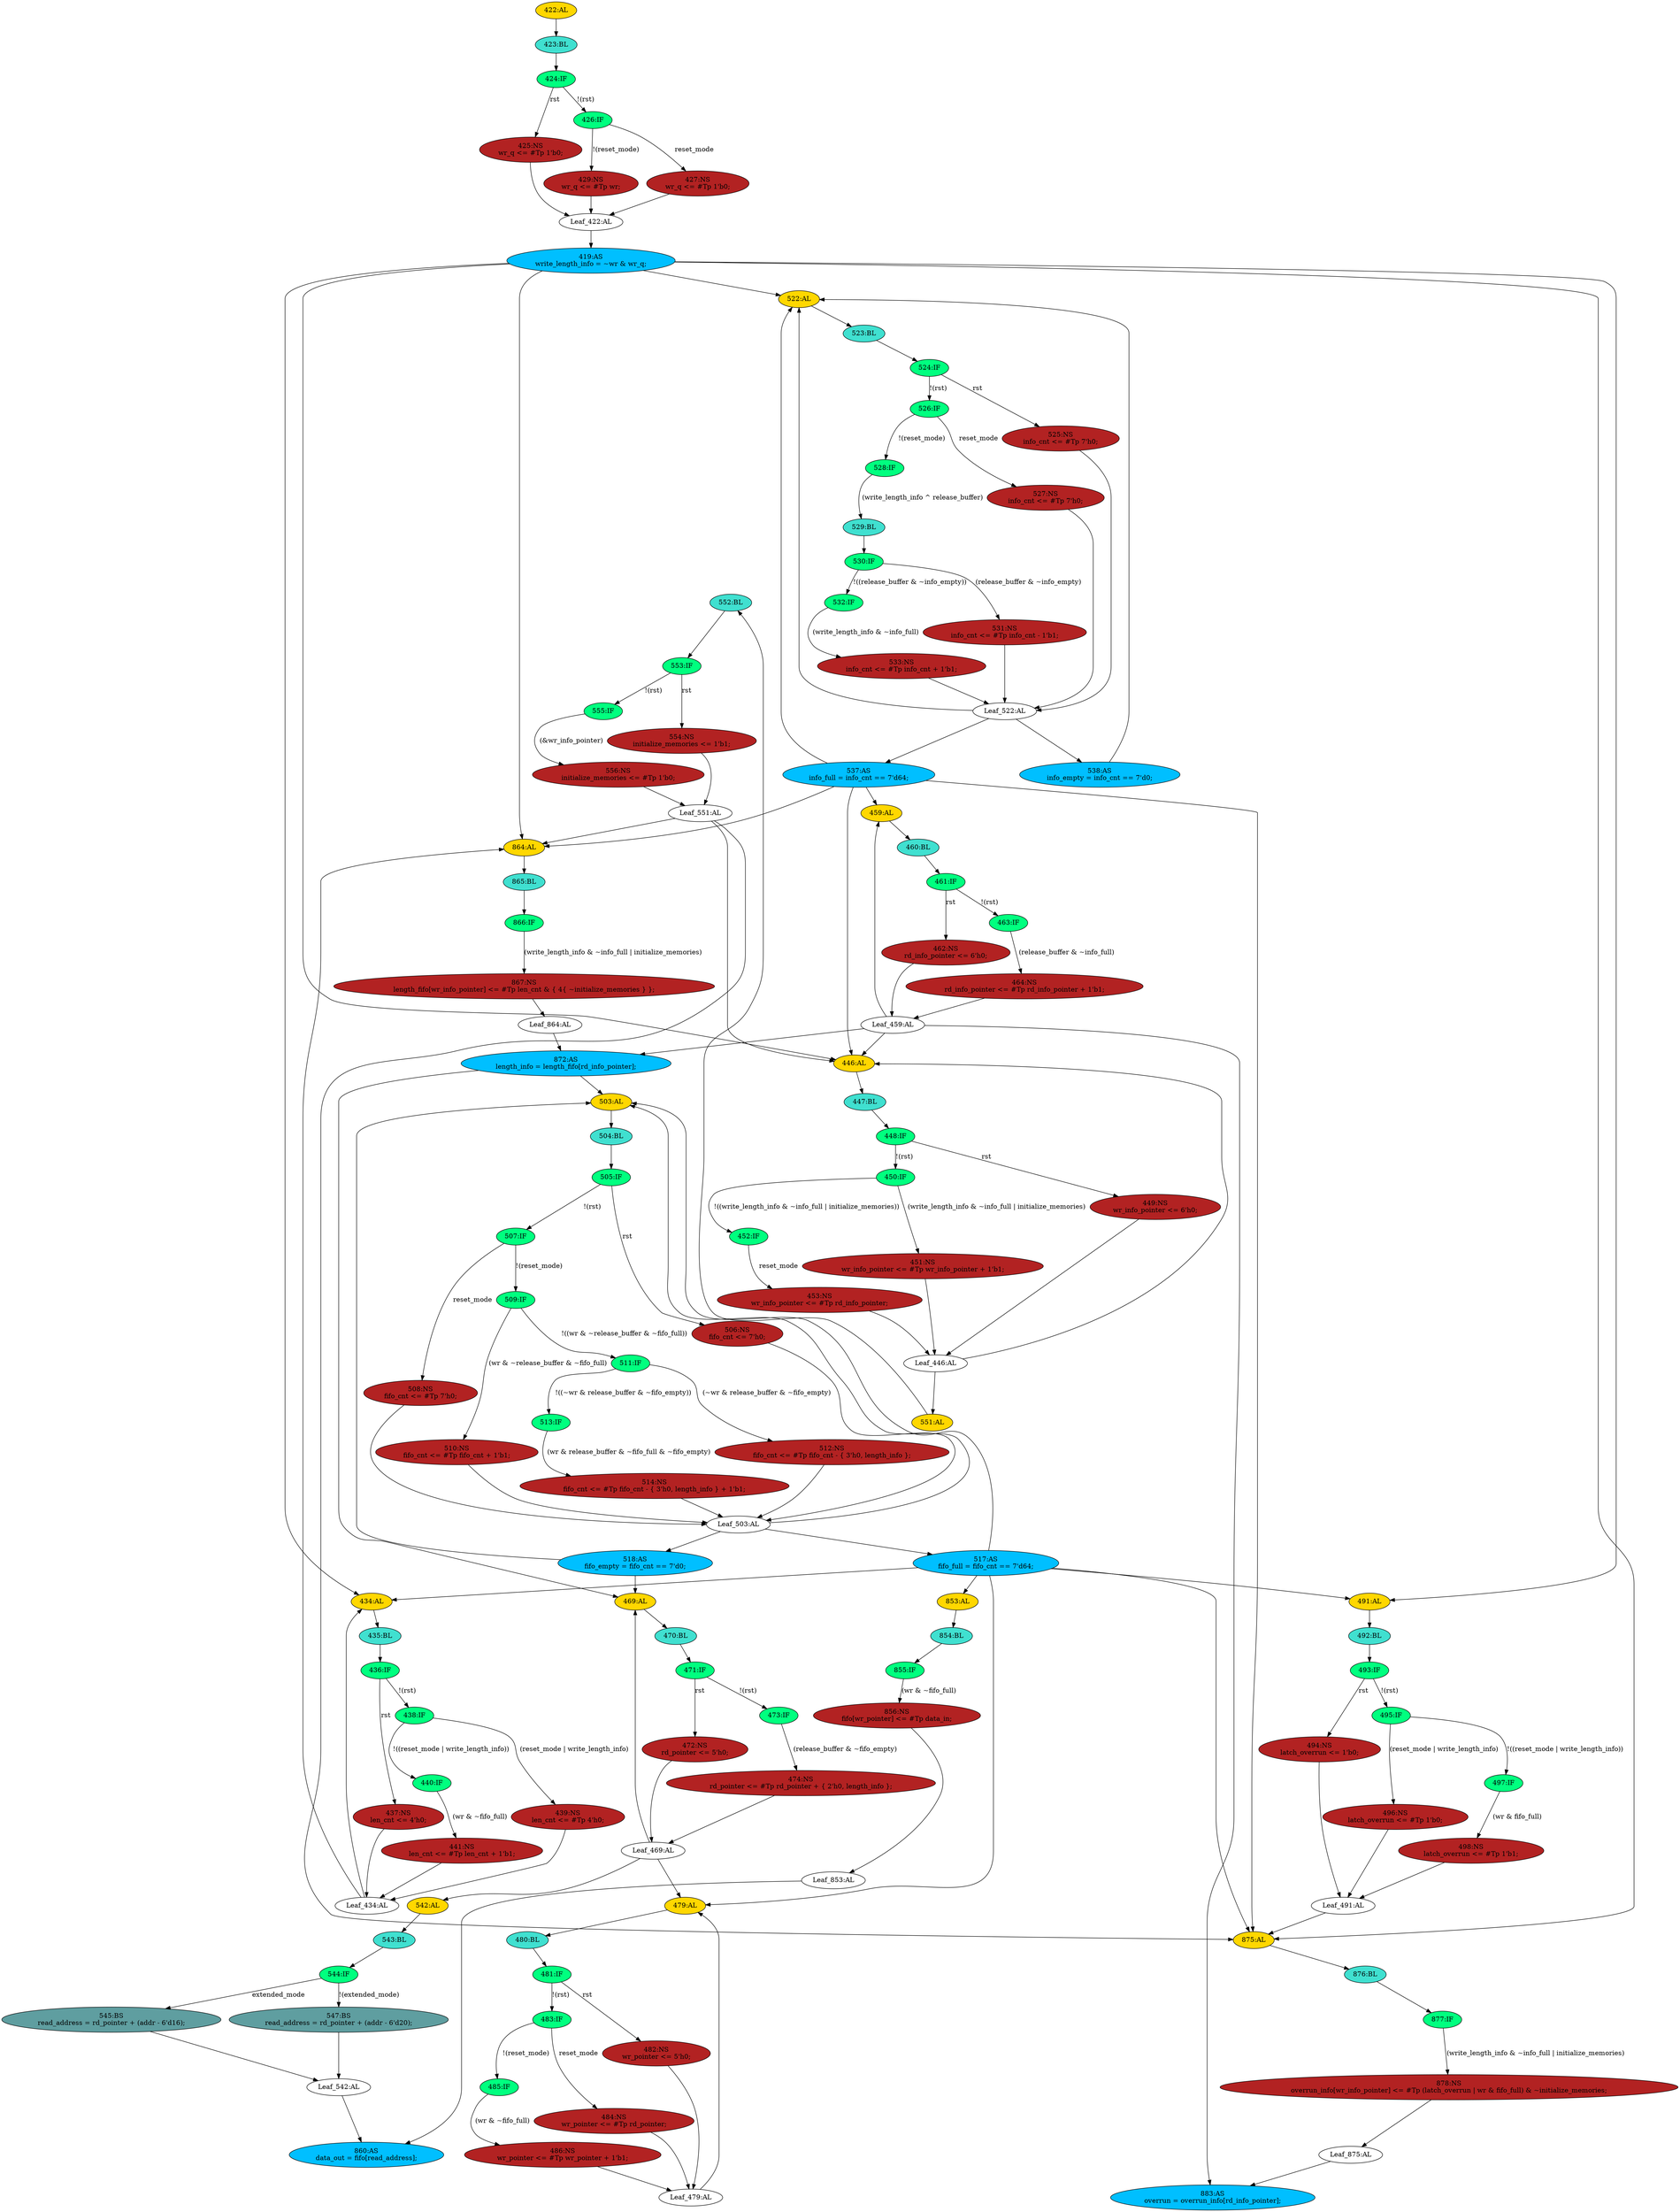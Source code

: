 strict digraph "compose( ,  )" {
	node [label="\N"];
	"552:BL"	 [ast="<pyverilog.vparser.ast.Block object at 0x7fee805ef410>",
		fillcolor=turquoise,
		label="552:BL",
		statements="[]",
		style=filled,
		typ=Block];
	"553:IF"	 [ast="<pyverilog.vparser.ast.IfStatement object at 0x7fee805ef550>",
		fillcolor=springgreen,
		label="553:IF",
		statements="[]",
		style=filled,
		typ=IfStatement];
	"552:BL" -> "553:IF"	 [cond="[]",
		lineno=None];
	"450:IF"	 [ast="<pyverilog.vparser.ast.IfStatement object at 0x7fee80a214d0>",
		fillcolor=springgreen,
		label="450:IF",
		statements="[]",
		style=filled,
		typ=IfStatement];
	"452:IF"	 [ast="<pyverilog.vparser.ast.IfStatement object at 0x7fee80a216d0>",
		fillcolor=springgreen,
		label="452:IF",
		statements="[]",
		style=filled,
		typ=IfStatement];
	"450:IF" -> "452:IF"	 [cond="['write_length_info', 'info_full', 'initialize_memories']",
		label="!((write_length_info & ~info_full | initialize_memories))",
		lineno=450];
	"451:NS"	 [ast="<pyverilog.vparser.ast.NonblockingSubstitution object at 0x7fee80a21510>",
		fillcolor=firebrick,
		label="451:NS
wr_info_pointer <= #Tp wr_info_pointer + 1'b1;",
		statements="[<pyverilog.vparser.ast.NonblockingSubstitution object at 0x7fee80a21510>]",
		style=filled,
		typ=NonblockingSubstitution];
	"450:IF" -> "451:NS"	 [cond="['write_length_info', 'info_full', 'initialize_memories']",
		label="(write_length_info & ~info_full | initialize_memories)",
		lineno=450];
	"525:NS"	 [ast="<pyverilog.vparser.ast.NonblockingSubstitution object at 0x7fee805ec910>",
		fillcolor=firebrick,
		label="525:NS
info_cnt <= #Tp 7'h0;",
		statements="[<pyverilog.vparser.ast.NonblockingSubstitution object at 0x7fee805ec910>]",
		style=filled,
		typ=NonblockingSubstitution];
	"Leaf_522:AL"	 [def_var="['info_cnt']",
		label="Leaf_522:AL"];
	"525:NS" -> "Leaf_522:AL"	 [cond="[]",
		lineno=None];
	"419:AS"	 [ast="<pyverilog.vparser.ast.Assign object at 0x7fee80646810>",
		def_var="['write_length_info']",
		fillcolor=deepskyblue,
		label="419:AS
write_length_info = ~wr & wr_q;",
		statements="[]",
		style=filled,
		typ=Assign,
		use_var="['wr', 'wr_q']"];
	"434:AL"	 [ast="<pyverilog.vparser.ast.Always object at 0x7fee80a2a310>",
		clk_sens=True,
		fillcolor=gold,
		label="434:AL",
		sens="['clk', 'rst']",
		statements="[]",
		style=filled,
		typ=Always,
		use_var="['fifo_full', 'reset_mode', 'wr', 'rst', 'write_length_info', 'len_cnt']"];
	"419:AS" -> "434:AL";
	"864:AL"	 [ast="<pyverilog.vparser.ast.Always object at 0x7fee80610190>",
		clk_sens=True,
		fillcolor=gold,
		label="864:AL",
		sens="['clk']",
		statements="[]",
		style=filled,
		typ=Always,
		use_var="['info_full', 'write_length_info', 'initialize_memories', 'len_cnt']"];
	"419:AS" -> "864:AL";
	"875:AL"	 [ast="<pyverilog.vparser.ast.Always object at 0x7fee80610c10>",
		clk_sens=True,
		fillcolor=gold,
		label="875:AL",
		sens="['clk']",
		statements="[]",
		style=filled,
		typ=Always,
		use_var="['latch_overrun', 'fifo_full', 'initialize_memories', 'wr', 'info_full', 'write_length_info']"];
	"419:AS" -> "875:AL";
	"522:AL"	 [ast="<pyverilog.vparser.ast.Always object at 0x7fee805ec750>",
		clk_sens=True,
		fillcolor=gold,
		label="522:AL",
		sens="['clk', 'rst']",
		statements="[]",
		style=filled,
		typ=Always,
		use_var="['info_cnt', 'reset_mode', 'release_buffer', 'rst', 'info_full', 'write_length_info', 'info_empty']"];
	"419:AS" -> "522:AL";
	"446:AL"	 [ast="<pyverilog.vparser.ast.Always object at 0x7fee80a2ad50>",
		clk_sens=True,
		fillcolor=gold,
		label="446:AL",
		sens="['clk', 'rst']",
		statements="[]",
		style=filled,
		typ=Always,
		use_var="['rd_info_pointer', 'reset_mode', 'initialize_memories', 'wr_info_pointer', 'rst', 'info_full', 'write_length_info']"];
	"419:AS" -> "446:AL";
	"491:AL"	 [ast="<pyverilog.vparser.ast.Always object at 0x7fee805f0390>",
		clk_sens=True,
		fillcolor=gold,
		label="491:AL",
		sens="['clk', 'rst']",
		statements="[]",
		style=filled,
		typ=Always,
		use_var="['rst', 'reset_mode', 'write_length_info', 'fifo_full', 'wr']"];
	"419:AS" -> "491:AL";
	"518:AS"	 [ast="<pyverilog.vparser.ast.Assign object at 0x7fee805ec490>",
		def_var="['fifo_empty']",
		fillcolor=deepskyblue,
		label="518:AS
fifo_empty = fifo_cnt == 7'd0;",
		statements="[]",
		style=filled,
		typ=Assign,
		use_var="['fifo_cnt']"];
	"503:AL"	 [ast="<pyverilog.vparser.ast.Always object at 0x7fee805f0dd0>",
		clk_sens=True,
		fillcolor=gold,
		label="503:AL",
		sens="['clk', 'rst']",
		statements="[]",
		style=filled,
		typ=Always,
		use_var="['length_info', 'fifo_full', 'fifo_empty', 'reset_mode', 'release_buffer', 'wr', 'fifo_cnt', 'rst']"];
	"518:AS" -> "503:AL";
	"469:AL"	 [ast="<pyverilog.vparser.ast.Always object at 0x7fee80a231d0>",
		clk_sens=True,
		fillcolor=gold,
		label="469:AL",
		sens="['clk', 'rst']",
		statements="[]",
		style=filled,
		typ=Always,
		use_var="['rst', 'length_info', 'fifo_empty', 'rd_pointer', 'release_buffer']"];
	"518:AS" -> "469:AL";
	"523:BL"	 [ast="<pyverilog.vparser.ast.Block object at 0x7fee805ec710>",
		fillcolor=turquoise,
		label="523:BL",
		statements="[]",
		style=filled,
		typ=Block];
	"524:IF"	 [ast="<pyverilog.vparser.ast.IfStatement object at 0x7fee805ec950>",
		fillcolor=springgreen,
		label="524:IF",
		statements="[]",
		style=filled,
		typ=IfStatement];
	"523:BL" -> "524:IF"	 [cond="[]",
		lineno=None];
	"472:NS"	 [ast="<pyverilog.vparser.ast.NonblockingSubstitution object at 0x7fee80a23350>",
		fillcolor=firebrick,
		label="472:NS
rd_pointer <= 5'h0;",
		statements="[<pyverilog.vparser.ast.NonblockingSubstitution object at 0x7fee80a23350>]",
		style=filled,
		typ=NonblockingSubstitution];
	"Leaf_469:AL"	 [def_var="['rd_pointer']",
		label="Leaf_469:AL"];
	"472:NS" -> "Leaf_469:AL"	 [cond="[]",
		lineno=None];
	"479:AL"	 [ast="<pyverilog.vparser.ast.Always object at 0x7fee80a239d0>",
		clk_sens=True,
		fillcolor=gold,
		label="479:AL",
		sens="['clk', 'rst']",
		statements="[]",
		style=filled,
		typ=Always,
		use_var="['fifo_full', 'wr_pointer', 'rd_pointer', 'reset_mode', 'wr', 'rst']"];
	"Leaf_469:AL" -> "479:AL";
	"Leaf_469:AL" -> "469:AL";
	"542:AL"	 [ast="<pyverilog.vparser.ast.Always object at 0x7fee805e4bd0>",
		clk_sens=False,
		fillcolor=gold,
		label="542:AL",
		sens="['extended_mode', 'rd_pointer', 'addr']",
		statements="[]",
		style=filled,
		typ=Always,
		use_var="['rd_pointer', 'addr', 'extended_mode']"];
	"Leaf_469:AL" -> "542:AL";
	"481:IF"	 [ast="<pyverilog.vparser.ast.IfStatement object at 0x7fee80a23b10>",
		fillcolor=springgreen,
		label="481:IF",
		statements="[]",
		style=filled,
		typ=IfStatement];
	"483:IF"	 [ast="<pyverilog.vparser.ast.IfStatement object at 0x7fee80a23e50>",
		fillcolor=springgreen,
		label="483:IF",
		statements="[]",
		style=filled,
		typ=IfStatement];
	"481:IF" -> "483:IF"	 [cond="['rst']",
		label="!(rst)",
		lineno=481];
	"482:NS"	 [ast="<pyverilog.vparser.ast.NonblockingSubstitution object at 0x7fee80a23b50>",
		fillcolor=firebrick,
		label="482:NS
wr_pointer <= 5'h0;",
		statements="[<pyverilog.vparser.ast.NonblockingSubstitution object at 0x7fee80a23b50>]",
		style=filled,
		typ=NonblockingSubstitution];
	"481:IF" -> "482:NS"	 [cond="['rst']",
		label=rst,
		lineno=481];
	"556:NS"	 [ast="<pyverilog.vparser.ast.NonblockingSubstitution object at 0x7fee805ef910>",
		fillcolor=firebrick,
		label="556:NS
initialize_memories <= #Tp 1'b0;",
		statements="[<pyverilog.vparser.ast.NonblockingSubstitution object at 0x7fee805ef910>]",
		style=filled,
		typ=NonblockingSubstitution];
	"Leaf_551:AL"	 [def_var="['initialize_memories']",
		label="Leaf_551:AL"];
	"556:NS" -> "Leaf_551:AL"	 [cond="[]",
		lineno=None];
	"427:NS"	 [ast="<pyverilog.vparser.ast.NonblockingSubstitution object at 0x7fee80646f90>",
		fillcolor=firebrick,
		label="427:NS
wr_q <= #Tp 1'b0;",
		statements="[<pyverilog.vparser.ast.NonblockingSubstitution object at 0x7fee80646f90>]",
		style=filled,
		typ=NonblockingSubstitution];
	"Leaf_422:AL"	 [def_var="['wr_q']",
		label="Leaf_422:AL"];
	"427:NS" -> "Leaf_422:AL"	 [cond="[]",
		lineno=None];
	"509:IF"	 [ast="<pyverilog.vparser.ast.IfStatement object at 0x7fee805f1790>",
		fillcolor=springgreen,
		label="509:IF",
		statements="[]",
		style=filled,
		typ=IfStatement];
	"510:NS"	 [ast="<pyverilog.vparser.ast.NonblockingSubstitution object at 0x7fee805f17d0>",
		fillcolor=firebrick,
		label="510:NS
fifo_cnt <= #Tp fifo_cnt + 1'b1;",
		statements="[<pyverilog.vparser.ast.NonblockingSubstitution object at 0x7fee805f17d0>]",
		style=filled,
		typ=NonblockingSubstitution];
	"509:IF" -> "510:NS"	 [cond="['wr', 'release_buffer', 'fifo_full']",
		label="(wr & ~release_buffer & ~fifo_full)",
		lineno=509];
	"511:IF"	 [ast="<pyverilog.vparser.ast.IfStatement object at 0x7fee805f1dd0>",
		fillcolor=springgreen,
		label="511:IF",
		statements="[]",
		style=filled,
		typ=IfStatement];
	"509:IF" -> "511:IF"	 [cond="['wr', 'release_buffer', 'fifo_full']",
		label="!((wr & ~release_buffer & ~fifo_full))",
		lineno=509];
	"531:NS"	 [ast="<pyverilog.vparser.ast.NonblockingSubstitution object at 0x7fee805e4350>",
		fillcolor=firebrick,
		label="531:NS
info_cnt <= #Tp info_cnt - 1'b1;",
		statements="[<pyverilog.vparser.ast.NonblockingSubstitution object at 0x7fee805e4350>]",
		style=filled,
		typ=NonblockingSubstitution];
	"531:NS" -> "Leaf_522:AL"	 [cond="[]",
		lineno=None];
	"527:NS"	 [ast="<pyverilog.vparser.ast.NonblockingSubstitution object at 0x7fee805ecc10>",
		fillcolor=firebrick,
		label="527:NS
info_cnt <= #Tp 7'h0;",
		statements="[<pyverilog.vparser.ast.NonblockingSubstitution object at 0x7fee805ecc10>]",
		style=filled,
		typ=NonblockingSubstitution];
	"527:NS" -> "Leaf_522:AL"	 [cond="[]",
		lineno=None];
	"Leaf_446:AL"	 [def_var="['wr_info_pointer']",
		label="Leaf_446:AL"];
	"551:AL"	 [ast="<pyverilog.vparser.ast.Always object at 0x7fee805ef3d0>",
		clk_sens=True,
		fillcolor=gold,
		label="551:AL",
		sens="['clk', 'rst']",
		statements="[]",
		style=filled,
		typ=Always,
		use_var="['rst', 'wr_info_pointer']"];
	"Leaf_446:AL" -> "551:AL";
	"Leaf_446:AL" -> "446:AL";
	"504:BL"	 [ast="<pyverilog.vparser.ast.Block object at 0x7fee805f0e10>",
		fillcolor=turquoise,
		label="504:BL",
		statements="[]",
		style=filled,
		typ=Block];
	"503:AL" -> "504:BL"	 [cond="[]",
		lineno=None];
	"Leaf_875:AL"	 [def_var="['overrun_info']",
		label="Leaf_875:AL"];
	"883:AS"	 [ast="<pyverilog.vparser.ast.Assign object at 0x7fee8060f5d0>",
		def_var="['overrun']",
		fillcolor=deepskyblue,
		label="883:AS
overrun = overrun_info[rd_info_pointer];",
		statements="[]",
		style=filled,
		typ=Assign,
		use_var="['overrun_info', 'rd_info_pointer']"];
	"Leaf_875:AL" -> "883:AS";
	"526:IF"	 [ast="<pyverilog.vparser.ast.IfStatement object at 0x7fee805ecc50>",
		fillcolor=springgreen,
		label="526:IF",
		statements="[]",
		style=filled,
		typ=IfStatement];
	"526:IF" -> "527:NS"	 [cond="['reset_mode']",
		label=reset_mode,
		lineno=526];
	"528:IF"	 [ast="<pyverilog.vparser.ast.IfStatement object at 0x7fee805eced0>",
		fillcolor=springgreen,
		label="528:IF",
		statements="[]",
		style=filled,
		typ=IfStatement];
	"526:IF" -> "528:IF"	 [cond="['reset_mode']",
		label="!(reset_mode)",
		lineno=526];
	"505:IF"	 [ast="<pyverilog.vparser.ast.IfStatement object at 0x7fee805f0f10>",
		fillcolor=springgreen,
		label="505:IF",
		statements="[]",
		style=filled,
		typ=IfStatement];
	"504:BL" -> "505:IF"	 [cond="[]",
		lineno=None];
	"463:IF"	 [ast="<pyverilog.vparser.ast.IfStatement object at 0x7fee80a21d90>",
		fillcolor=springgreen,
		label="463:IF",
		statements="[]",
		style=filled,
		typ=IfStatement];
	"464:NS"	 [ast="<pyverilog.vparser.ast.NonblockingSubstitution object at 0x7fee80a23050>",
		fillcolor=firebrick,
		label="464:NS
rd_info_pointer <= #Tp rd_info_pointer + 1'b1;",
		statements="[<pyverilog.vparser.ast.NonblockingSubstitution object at 0x7fee80a23050>]",
		style=filled,
		typ=NonblockingSubstitution];
	"463:IF" -> "464:NS"	 [cond="['release_buffer', 'info_full']",
		label="(release_buffer & ~info_full)",
		lineno=463];
	"435:BL"	 [ast="<pyverilog.vparser.ast.Block object at 0x7fee80a2a350>",
		fillcolor=turquoise,
		label="435:BL",
		statements="[]",
		style=filled,
		typ=Block];
	"434:AL" -> "435:BL"	 [cond="[]",
		lineno=None];
	"537:AS"	 [ast="<pyverilog.vparser.ast.Assign object at 0x7fee805e4190>",
		def_var="['info_full']",
		fillcolor=deepskyblue,
		label="537:AS
info_full = info_cnt == 7'd64;",
		statements="[]",
		style=filled,
		typ=Assign,
		use_var="['info_cnt']"];
	"537:AS" -> "864:AL";
	"459:AL"	 [ast="<pyverilog.vparser.ast.Always object at 0x7fee80a21950>",
		clk_sens=True,
		fillcolor=gold,
		label="459:AL",
		sens="['clk', 'rst']",
		statements="[]",
		style=filled,
		typ=Always,
		use_var="['rst', 'info_full', 'rd_info_pointer', 'release_buffer']"];
	"537:AS" -> "459:AL";
	"537:AS" -> "875:AL";
	"537:AS" -> "522:AL";
	"537:AS" -> "446:AL";
	"513:IF"	 [ast="<pyverilog.vparser.ast.IfStatement object at 0x7fee805ec190>",
		fillcolor=springgreen,
		label="513:IF",
		statements="[]",
		style=filled,
		typ=IfStatement];
	"514:NS"	 [ast="<pyverilog.vparser.ast.NonblockingSubstitution object at 0x7fee805ec410>",
		fillcolor=firebrick,
		label="514:NS
fifo_cnt <= #Tp fifo_cnt - { 3'h0, length_info } + 1'b1;",
		statements="[<pyverilog.vparser.ast.NonblockingSubstitution object at 0x7fee805ec410>]",
		style=filled,
		typ=NonblockingSubstitution];
	"513:IF" -> "514:NS"	 [cond="['wr', 'release_buffer', 'fifo_full', 'fifo_empty']",
		label="(wr & release_buffer & ~fifo_full & ~fifo_empty)",
		lineno=513];
	"485:IF"	 [ast="<pyverilog.vparser.ast.IfStatement object at 0x7fee80a23fd0>",
		fillcolor=springgreen,
		label="485:IF",
		statements="[]",
		style=filled,
		typ=IfStatement];
	"483:IF" -> "485:IF"	 [cond="['reset_mode']",
		label="!(reset_mode)",
		lineno=483];
	"484:NS"	 [ast="<pyverilog.vparser.ast.NonblockingSubstitution object at 0x7fee80a23e10>",
		fillcolor=firebrick,
		label="484:NS
wr_pointer <= #Tp rd_pointer;",
		statements="[<pyverilog.vparser.ast.NonblockingSubstitution object at 0x7fee80a23e10>]",
		style=filled,
		typ=NonblockingSubstitution];
	"483:IF" -> "484:NS"	 [cond="['reset_mode']",
		label=reset_mode,
		lineno=483];
	"Leaf_853:AL"	 [def_var="['fifo']",
		label="Leaf_853:AL"];
	"860:AS"	 [ast="<pyverilog.vparser.ast.Assign object at 0x7fee805eff90>",
		def_var="['data_out']",
		fillcolor=deepskyblue,
		label="860:AS
data_out = fifo[read_address];",
		statements="[]",
		style=filled,
		typ=Assign,
		use_var="['fifo', 'read_address']"];
	"Leaf_853:AL" -> "860:AS";
	"512:NS"	 [ast="<pyverilog.vparser.ast.NonblockingSubstitution object at 0x7fee805f1d90>",
		fillcolor=firebrick,
		label="512:NS
fifo_cnt <= #Tp fifo_cnt - { 3'h0, length_info };",
		statements="[<pyverilog.vparser.ast.NonblockingSubstitution object at 0x7fee805f1d90>]",
		style=filled,
		typ=NonblockingSubstitution];
	"Leaf_503:AL"	 [def_var="['fifo_cnt']",
		label="Leaf_503:AL"];
	"512:NS" -> "Leaf_503:AL"	 [cond="[]",
		lineno=None];
	"865:BL"	 [ast="<pyverilog.vparser.ast.Block object at 0x7fee806101d0>",
		fillcolor=turquoise,
		label="865:BL",
		statements="[]",
		style=filled,
		typ=Block];
	"866:IF"	 [ast="<pyverilog.vparser.ast.IfStatement object at 0x7fee80610450>",
		fillcolor=springgreen,
		label="866:IF",
		statements="[]",
		style=filled,
		typ=IfStatement];
	"865:BL" -> "866:IF"	 [cond="[]",
		lineno=None];
	"425:NS"	 [ast="<pyverilog.vparser.ast.NonblockingSubstitution object at 0x7fee80646c90>",
		fillcolor=firebrick,
		label="425:NS
wr_q <= #Tp 1'b0;",
		statements="[<pyverilog.vparser.ast.NonblockingSubstitution object at 0x7fee80646c90>]",
		style=filled,
		typ=NonblockingSubstitution];
	"425:NS" -> "Leaf_422:AL"	 [cond="[]",
		lineno=None];
	"529:BL"	 [ast="<pyverilog.vparser.ast.Block object at 0x7fee805ecf10>",
		fillcolor=turquoise,
		label="529:BL",
		statements="[]",
		style=filled,
		typ=Block];
	"530:IF"	 [ast="<pyverilog.vparser.ast.IfStatement object at 0x7fee805e4310>",
		fillcolor=springgreen,
		label="530:IF",
		statements="[]",
		style=filled,
		typ=IfStatement];
	"529:BL" -> "530:IF"	 [cond="[]",
		lineno=None];
	"877:IF"	 [ast="<pyverilog.vparser.ast.IfStatement object at 0x7fee80610f10>",
		fillcolor=springgreen,
		label="877:IF",
		statements="[]",
		style=filled,
		typ=IfStatement];
	"878:NS"	 [ast="<pyverilog.vparser.ast.NonblockingSubstitution object at 0x7fee8060f410>",
		fillcolor=firebrick,
		label="878:NS
overrun_info[wr_info_pointer] <= #Tp (latch_overrun | wr & fifo_full) & ~initialize_memories;",
		statements="[<pyverilog.vparser.ast.NonblockingSubstitution object at 0x7fee8060f410>]",
		style=filled,
		typ=NonblockingSubstitution];
	"877:IF" -> "878:NS"	 [cond="['write_length_info', 'info_full', 'initialize_memories']",
		label="(write_length_info & ~info_full | initialize_memories)",
		lineno=877];
	"532:IF"	 [ast="<pyverilog.vparser.ast.IfStatement object at 0x7fee805e4590>",
		fillcolor=springgreen,
		label="532:IF",
		statements="[]",
		style=filled,
		typ=IfStatement];
	"533:NS"	 [ast="<pyverilog.vparser.ast.NonblockingSubstitution object at 0x7fee805e47d0>",
		fillcolor=firebrick,
		label="533:NS
info_cnt <= #Tp info_cnt + 1'b1;",
		statements="[<pyverilog.vparser.ast.NonblockingSubstitution object at 0x7fee805e47d0>]",
		style=filled,
		typ=NonblockingSubstitution];
	"532:IF" -> "533:NS"	 [cond="['write_length_info', 'info_full']",
		label="(write_length_info & ~info_full)",
		lineno=532];
	"Leaf_479:AL"	 [def_var="['wr_pointer']",
		label="Leaf_479:AL"];
	"Leaf_479:AL" -> "479:AL";
	"Leaf_503:AL" -> "518:AS";
	"Leaf_503:AL" -> "503:AL";
	"517:AS"	 [ast="<pyverilog.vparser.ast.Assign object at 0x7fee805f1850>",
		def_var="['fifo_full']",
		fillcolor=deepskyblue,
		label="517:AS
fifo_full = fifo_cnt == 7'd64;",
		statements="[]",
		style=filled,
		typ=Assign,
		use_var="['fifo_cnt']"];
	"Leaf_503:AL" -> "517:AS";
	"517:AS" -> "503:AL";
	"517:AS" -> "434:AL";
	"517:AS" -> "479:AL";
	"517:AS" -> "875:AL";
	"853:AL"	 [ast="<pyverilog.vparser.ast.Always object at 0x7fee805efa10>",
		clk_sens=True,
		fillcolor=gold,
		label="853:AL",
		sens="['clk']",
		statements="[]",
		style=filled,
		typ=Always,
		use_var="['fifo_full', 'wr', 'data_in']"];
	"517:AS" -> "853:AL";
	"517:AS" -> "491:AL";
	"453:NS"	 [ast="<pyverilog.vparser.ast.NonblockingSubstitution object at 0x7fee80a21850>",
		fillcolor=firebrick,
		label="453:NS
wr_info_pointer <= #Tp rd_info_pointer;",
		statements="[<pyverilog.vparser.ast.NonblockingSubstitution object at 0x7fee80a21850>]",
		style=filled,
		typ=NonblockingSubstitution];
	"453:NS" -> "Leaf_446:AL"	 [cond="[]",
		lineno=None];
	"480:BL"	 [ast="<pyverilog.vparser.ast.Block object at 0x7fee80a23a10>",
		fillcolor=turquoise,
		label="480:BL",
		statements="[]",
		style=filled,
		typ=Block];
	"479:AL" -> "480:BL"	 [cond="[]",
		lineno=None];
	"554:NS"	 [ast="<pyverilog.vparser.ast.NonblockingSubstitution object at 0x7fee805ef590>",
		fillcolor=firebrick,
		label="554:NS
initialize_memories <= 1'b1;",
		statements="[<pyverilog.vparser.ast.NonblockingSubstitution object at 0x7fee805ef590>]",
		style=filled,
		typ=NonblockingSubstitution];
	"554:NS" -> "Leaf_551:AL"	 [cond="[]",
		lineno=None];
	"Leaf_434:AL"	 [def_var="['len_cnt']",
		label="Leaf_434:AL"];
	"Leaf_434:AL" -> "434:AL";
	"Leaf_434:AL" -> "864:AL";
	"864:AL" -> "865:BL"	 [cond="[]",
		lineno=None];
	"854:BL"	 [ast="<pyverilog.vparser.ast.Block object at 0x7fee805efa50>",
		fillcolor=turquoise,
		label="854:BL",
		statements="[]",
		style=filled,
		typ=Block];
	"855:IF"	 [ast="<pyverilog.vparser.ast.IfStatement object at 0x7fee805efb90>",
		fillcolor=springgreen,
		label="855:IF",
		statements="[]",
		style=filled,
		typ=IfStatement];
	"854:BL" -> "855:IF"	 [cond="[]",
		lineno=None];
	"Leaf_551:AL" -> "864:AL";
	"Leaf_551:AL" -> "875:AL";
	"Leaf_551:AL" -> "446:AL";
	"452:IF" -> "453:NS"	 [cond="['reset_mode']",
		label=reset_mode,
		lineno=452];
	"Leaf_422:AL" -> "419:AS";
	"510:NS" -> "Leaf_503:AL"	 [cond="[]",
		lineno=None];
	"545:BS"	 [ast="<pyverilog.vparser.ast.BlockingSubstitution object at 0x7fee805e4ed0>",
		fillcolor=cadetblue,
		label="545:BS
read_address = rd_pointer + (addr - 6'd16);",
		statements="[<pyverilog.vparser.ast.BlockingSubstitution object at 0x7fee805e4ed0>]",
		style=filled,
		typ=BlockingSubstitution];
	"Leaf_542:AL"	 [def_var="['read_address']",
		label="Leaf_542:AL"];
	"545:BS" -> "Leaf_542:AL"	 [cond="[]",
		lineno=None];
	"551:AL" -> "552:BL"	 [cond="[]",
		lineno=None];
	"547:BS"	 [ast="<pyverilog.vparser.ast.BlockingSubstitution object at 0x7fee805ef1d0>",
		fillcolor=cadetblue,
		label="547:BS
read_address = rd_pointer + (addr - 6'd20);",
		statements="[<pyverilog.vparser.ast.BlockingSubstitution object at 0x7fee805ef1d0>]",
		style=filled,
		typ=BlockingSubstitution];
	"547:BS" -> "Leaf_542:AL"	 [cond="[]",
		lineno=None];
	"441:NS"	 [ast="<pyverilog.vparser.ast.NonblockingSubstitution object at 0x7fee80a2ac90>",
		fillcolor=firebrick,
		label="441:NS
len_cnt <= #Tp len_cnt + 1'b1;",
		statements="[<pyverilog.vparser.ast.NonblockingSubstitution object at 0x7fee80a2ac90>]",
		style=filled,
		typ=NonblockingSubstitution];
	"441:NS" -> "Leaf_434:AL"	 [cond="[]",
		lineno=None];
	"Leaf_491:AL"	 [def_var="['latch_overrun']",
		label="Leaf_491:AL"];
	"Leaf_491:AL" -> "875:AL";
	"460:BL"	 [ast="<pyverilog.vparser.ast.Block object at 0x7fee80a21990>",
		fillcolor=turquoise,
		label="460:BL",
		statements="[]",
		style=filled,
		typ=Block];
	"459:AL" -> "460:BL"	 [cond="[]",
		lineno=None];
	"423:BL"	 [ast="<pyverilog.vparser.ast.Block object at 0x7fee80646b10>",
		fillcolor=turquoise,
		label="423:BL",
		statements="[]",
		style=filled,
		typ=Block];
	"424:IF"	 [ast="<pyverilog.vparser.ast.IfStatement object at 0x7fee80646cd0>",
		fillcolor=springgreen,
		label="424:IF",
		statements="[]",
		style=filled,
		typ=IfStatement];
	"423:BL" -> "424:IF"	 [cond="[]",
		lineno=None];
	"424:IF" -> "425:NS"	 [cond="['rst']",
		label=rst,
		lineno=424];
	"426:IF"	 [ast="<pyverilog.vparser.ast.IfStatement object at 0x7fee80646fd0>",
		fillcolor=springgreen,
		label="426:IF",
		statements="[]",
		style=filled,
		typ=IfStatement];
	"424:IF" -> "426:IF"	 [cond="['rst']",
		label="!(rst)",
		lineno=424];
	"497:IF"	 [ast="<pyverilog.vparser.ast.IfStatement object at 0x7fee805f0b90>",
		fillcolor=springgreen,
		label="497:IF",
		statements="[]",
		style=filled,
		typ=IfStatement];
	"498:NS"	 [ast="<pyverilog.vparser.ast.NonblockingSubstitution object at 0x7fee805f0cd0>",
		fillcolor=firebrick,
		label="498:NS
latch_overrun <= #Tp 1'b1;",
		statements="[<pyverilog.vparser.ast.NonblockingSubstitution object at 0x7fee805f0cd0>]",
		style=filled,
		typ=NonblockingSubstitution];
	"497:IF" -> "498:NS"	 [cond="['wr', 'fifo_full']",
		label="(wr & fifo_full)",
		lineno=497];
	"447:BL"	 [ast="<pyverilog.vparser.ast.Block object at 0x7fee80a2ad90>",
		fillcolor=turquoise,
		label="447:BL",
		statements="[]",
		style=filled,
		typ=Block];
	"448:IF"	 [ast="<pyverilog.vparser.ast.IfStatement object at 0x7fee80a2aed0>",
		fillcolor=springgreen,
		label="448:IF",
		statements="[]",
		style=filled,
		typ=IfStatement];
	"447:BL" -> "448:IF"	 [cond="[]",
		lineno=None];
	"533:NS" -> "Leaf_522:AL"	 [cond="[]",
		lineno=None];
	"470:BL"	 [ast="<pyverilog.vparser.ast.Block object at 0x7fee80a23210>",
		fillcolor=turquoise,
		label="470:BL",
		statements="[]",
		style=filled,
		typ=Block];
	"469:AL" -> "470:BL"	 [cond="[]",
		lineno=None];
	"422:AL"	 [ast="<pyverilog.vparser.ast.Always object at 0x7fee80646ad0>",
		clk_sens=True,
		fillcolor=gold,
		label="422:AL",
		sens="['clk', 'rst']",
		statements="[]",
		style=filled,
		typ=Always,
		use_var="['rst', 'reset_mode', 'wr']"];
	"422:AL" -> "423:BL"	 [cond="[]",
		lineno=None];
	"448:IF" -> "450:IF"	 [cond="['rst']",
		label="!(rst)",
		lineno=448];
	"449:NS"	 [ast="<pyverilog.vparser.ast.NonblockingSubstitution object at 0x7fee80a2af10>",
		fillcolor=firebrick,
		label="449:NS
wr_info_pointer <= 6'h0;",
		statements="[<pyverilog.vparser.ast.NonblockingSubstitution object at 0x7fee80a2af10>]",
		style=filled,
		typ=NonblockingSubstitution];
	"448:IF" -> "449:NS"	 [cond="['rst']",
		label=rst,
		lineno=448];
	"Leaf_542:AL" -> "860:AS";
	"474:NS"	 [ast="<pyverilog.vparser.ast.NonblockingSubstitution object at 0x7fee80a23850>",
		fillcolor=firebrick,
		label="474:NS
rd_pointer <= #Tp rd_pointer + { 2'h0, length_info };",
		statements="[<pyverilog.vparser.ast.NonblockingSubstitution object at 0x7fee80a23850>]",
		style=filled,
		typ=NonblockingSubstitution];
	"474:NS" -> "Leaf_469:AL"	 [cond="[]",
		lineno=None];
	"492:BL"	 [ast="<pyverilog.vparser.ast.Block object at 0x7fee805f03d0>",
		fillcolor=turquoise,
		label="492:BL",
		statements="[]",
		style=filled,
		typ=Block];
	"493:IF"	 [ast="<pyverilog.vparser.ast.IfStatement object at 0x7fee805f0510>",
		fillcolor=springgreen,
		label="493:IF",
		statements="[]",
		style=filled,
		typ=IfStatement];
	"492:BL" -> "493:IF"	 [cond="[]",
		lineno=None];
	"494:NS"	 [ast="<pyverilog.vparser.ast.NonblockingSubstitution object at 0x7fee805f0550>",
		fillcolor=firebrick,
		label="494:NS
latch_overrun <= 1'b0;",
		statements="[<pyverilog.vparser.ast.NonblockingSubstitution object at 0x7fee805f0550>]",
		style=filled,
		typ=NonblockingSubstitution];
	"493:IF" -> "494:NS"	 [cond="['rst']",
		label=rst,
		lineno=493];
	"495:IF"	 [ast="<pyverilog.vparser.ast.IfStatement object at 0x7fee805f0950>",
		fillcolor=springgreen,
		label="495:IF",
		statements="[]",
		style=filled,
		typ=IfStatement];
	"493:IF" -> "495:IF"	 [cond="['rst']",
		label="!(rst)",
		lineno=493];
	"498:NS" -> "Leaf_491:AL"	 [cond="[]",
		lineno=None];
	"480:BL" -> "481:IF"	 [cond="[]",
		lineno=None];
	"538:AS"	 [ast="<pyverilog.vparser.ast.Assign object at 0x7fee805e4890>",
		def_var="['info_empty']",
		fillcolor=deepskyblue,
		label="538:AS
info_empty = info_cnt == 7'd0;",
		statements="[]",
		style=filled,
		typ=Assign,
		use_var="['info_cnt']"];
	"538:AS" -> "522:AL";
	"553:IF" -> "554:NS"	 [cond="['rst']",
		label=rst,
		lineno=553];
	"555:IF"	 [ast="<pyverilog.vparser.ast.IfStatement object at 0x7fee805ef7d0>",
		fillcolor=springgreen,
		label="555:IF",
		statements="[]",
		style=filled,
		typ=IfStatement];
	"553:IF" -> "555:IF"	 [cond="['rst']",
		label="!(rst)",
		lineno=553];
	"876:BL"	 [ast="<pyverilog.vparser.ast.Block object at 0x7fee80610c50>",
		fillcolor=turquoise,
		label="876:BL",
		statements="[]",
		style=filled,
		typ=Block];
	"875:AL" -> "876:BL"	 [cond="[]",
		lineno=None];
	"524:IF" -> "525:NS"	 [cond="['rst']",
		label=rst,
		lineno=524];
	"524:IF" -> "526:IF"	 [cond="['rst']",
		label="!(rst)",
		lineno=524];
	"439:NS"	 [ast="<pyverilog.vparser.ast.NonblockingSubstitution object at 0x7fee80a2a810>",
		fillcolor=firebrick,
		label="439:NS
len_cnt <= #Tp 4'h0;",
		statements="[<pyverilog.vparser.ast.NonblockingSubstitution object at 0x7fee80a2a810>]",
		style=filled,
		typ=NonblockingSubstitution];
	"439:NS" -> "Leaf_434:AL"	 [cond="[]",
		lineno=None];
	"461:IF"	 [ast="<pyverilog.vparser.ast.IfStatement object at 0x7fee80a21ad0>",
		fillcolor=springgreen,
		label="461:IF",
		statements="[]",
		style=filled,
		typ=IfStatement];
	"461:IF" -> "463:IF"	 [cond="['rst']",
		label="!(rst)",
		lineno=461];
	"462:NS"	 [ast="<pyverilog.vparser.ast.NonblockingSubstitution object at 0x7fee80a21b10>",
		fillcolor=firebrick,
		label="462:NS
rd_info_pointer <= 6'h0;",
		statements="[<pyverilog.vparser.ast.NonblockingSubstitution object at 0x7fee80a21b10>]",
		style=filled,
		typ=NonblockingSubstitution];
	"461:IF" -> "462:NS"	 [cond="['rst']",
		label=rst,
		lineno=461];
	"473:IF"	 [ast="<pyverilog.vparser.ast.IfStatement object at 0x7fee80a23590>",
		fillcolor=springgreen,
		label="473:IF",
		statements="[]",
		style=filled,
		typ=IfStatement];
	"473:IF" -> "474:NS"	 [cond="['release_buffer', 'fifo_empty']",
		label="(release_buffer & ~fifo_empty)",
		lineno=473];
	"426:IF" -> "427:NS"	 [cond="['reset_mode']",
		label=reset_mode,
		lineno=426];
	"429:NS"	 [ast="<pyverilog.vparser.ast.NonblockingSubstitution object at 0x7fee80a2a1d0>",
		fillcolor=firebrick,
		label="429:NS
wr_q <= #Tp wr;",
		statements="[<pyverilog.vparser.ast.NonblockingSubstitution object at 0x7fee80a2a1d0>]",
		style=filled,
		typ=NonblockingSubstitution];
	"426:IF" -> "429:NS"	 [cond="['reset_mode']",
		label="!(reset_mode)",
		lineno=426];
	"544:IF"	 [ast="<pyverilog.vparser.ast.IfStatement object at 0x7fee805e4e50>",
		fillcolor=springgreen,
		label="544:IF",
		statements="[]",
		style=filled,
		typ=IfStatement];
	"544:IF" -> "545:BS"	 [cond="['extended_mode']",
		label=extended_mode,
		lineno=544];
	"544:IF" -> "547:BS"	 [cond="['extended_mode']",
		label="!(extended_mode)",
		lineno=544];
	"451:NS" -> "Leaf_446:AL"	 [cond="[]",
		lineno=None];
	"511:IF" -> "513:IF"	 [cond="['wr', 'release_buffer', 'fifo_empty']",
		label="!((~wr & release_buffer & ~fifo_empty))",
		lineno=511];
	"511:IF" -> "512:NS"	 [cond="['wr', 'release_buffer', 'fifo_empty']",
		label="(~wr & release_buffer & ~fifo_empty)",
		lineno=511];
	"507:IF"	 [ast="<pyverilog.vparser.ast.IfStatement object at 0x7fee805f1290>",
		fillcolor=springgreen,
		label="507:IF",
		statements="[]",
		style=filled,
		typ=IfStatement];
	"507:IF" -> "509:IF"	 [cond="['reset_mode']",
		label="!(reset_mode)",
		lineno=507];
	"508:NS"	 [ast="<pyverilog.vparser.ast.NonblockingSubstitution object at 0x7fee805f1250>",
		fillcolor=firebrick,
		label="508:NS
fifo_cnt <= #Tp 7'h0;",
		statements="[<pyverilog.vparser.ast.NonblockingSubstitution object at 0x7fee805f1250>]",
		style=filled,
		typ=NonblockingSubstitution];
	"507:IF" -> "508:NS"	 [cond="['reset_mode']",
		label=reset_mode,
		lineno=507];
	"522:AL" -> "523:BL"	 [cond="[]",
		lineno=None];
	"853:AL" -> "854:BL"	 [cond="[]",
		lineno=None];
	"436:IF"	 [ast="<pyverilog.vparser.ast.IfStatement object at 0x7fee80a2a450>",
		fillcolor=springgreen,
		label="436:IF",
		statements="[]",
		style=filled,
		typ=IfStatement];
	"438:IF"	 [ast="<pyverilog.vparser.ast.IfStatement object at 0x7fee80a2a850>",
		fillcolor=springgreen,
		label="438:IF",
		statements="[]",
		style=filled,
		typ=IfStatement];
	"436:IF" -> "438:IF"	 [cond="['rst']",
		label="!(rst)",
		lineno=436];
	"437:NS"	 [ast="<pyverilog.vparser.ast.NonblockingSubstitution object at 0x7fee80a2a490>",
		fillcolor=firebrick,
		label="437:NS
len_cnt <= 4'h0;",
		statements="[<pyverilog.vparser.ast.NonblockingSubstitution object at 0x7fee80a2a490>]",
		style=filled,
		typ=NonblockingSubstitution];
	"436:IF" -> "437:NS"	 [cond="['rst']",
		label=rst,
		lineno=436];
	"528:IF" -> "529:BL"	 [cond="['write_length_info', 'release_buffer']",
		label="(write_length_info ^ release_buffer)",
		lineno=528];
	"435:BL" -> "436:IF"	 [cond="[]",
		lineno=None];
	"856:NS"	 [ast="<pyverilog.vparser.ast.NonblockingSubstitution object at 0x7fee805efd50>",
		fillcolor=firebrick,
		label="856:NS
fifo[wr_pointer] <= #Tp data_in;",
		statements="[<pyverilog.vparser.ast.NonblockingSubstitution object at 0x7fee805efd50>]",
		style=filled,
		typ=NonblockingSubstitution];
	"856:NS" -> "Leaf_853:AL"	 [cond="[]",
		lineno=None];
	"482:NS" -> "Leaf_479:AL"	 [cond="[]",
		lineno=None];
	"429:NS" -> "Leaf_422:AL"	 [cond="[]",
		lineno=None];
	"471:IF"	 [ast="<pyverilog.vparser.ast.IfStatement object at 0x7fee80a23310>",
		fillcolor=springgreen,
		label="471:IF",
		statements="[]",
		style=filled,
		typ=IfStatement];
	"470:BL" -> "471:IF"	 [cond="[]",
		lineno=None];
	"471:IF" -> "472:NS"	 [cond="['rst']",
		label=rst,
		lineno=471];
	"471:IF" -> "473:IF"	 [cond="['rst']",
		label="!(rst)",
		lineno=471];
	"438:IF" -> "439:NS"	 [cond="['reset_mode', 'write_length_info']",
		label="(reset_mode | write_length_info)",
		lineno=438];
	"440:IF"	 [ast="<pyverilog.vparser.ast.IfStatement object at 0x7fee80a2aa50>",
		fillcolor=springgreen,
		label="440:IF",
		statements="[]",
		style=filled,
		typ=IfStatement];
	"438:IF" -> "440:IF"	 [cond="['reset_mode', 'write_length_info']",
		label="!((reset_mode | write_length_info))",
		lineno=438];
	"508:NS" -> "Leaf_503:AL"	 [cond="[]",
		lineno=None];
	"Leaf_864:AL"	 [def_var="['length_fifo']",
		label="Leaf_864:AL"];
	"872:AS"	 [ast="<pyverilog.vparser.ast.Assign object at 0x7fee80610a50>",
		def_var="['length_info']",
		fillcolor=deepskyblue,
		label="872:AS
length_info = length_fifo[rd_info_pointer];",
		statements="[]",
		style=filled,
		typ=Assign,
		use_var="['length_fifo', 'rd_info_pointer']"];
	"Leaf_864:AL" -> "872:AS";
	"514:NS" -> "Leaf_503:AL"	 [cond="[]",
		lineno=None];
	"878:NS" -> "Leaf_875:AL"	 [cond="[]",
		lineno=None];
	"555:IF" -> "556:NS"	 [cond="['wr_info_pointer']",
		label="(&wr_info_pointer)",
		lineno=555];
	"867:NS"	 [ast="<pyverilog.vparser.ast.NonblockingSubstitution object at 0x7fee80610850>",
		fillcolor=firebrick,
		label="867:NS
length_fifo[wr_info_pointer] <= #Tp len_cnt & { 4{ ~initialize_memories } };",
		statements="[<pyverilog.vparser.ast.NonblockingSubstitution object at 0x7fee80610850>]",
		style=filled,
		typ=NonblockingSubstitution];
	"867:NS" -> "Leaf_864:AL"	 [cond="[]",
		lineno=None];
	"855:IF" -> "856:NS"	 [cond="['wr', 'fifo_full']",
		label="(wr & ~fifo_full)",
		lineno=855];
	"543:BL"	 [ast="<pyverilog.vparser.ast.Block object at 0x7fee805e4c10>",
		fillcolor=turquoise,
		label="543:BL",
		statements="[]",
		style=filled,
		typ=Block];
	"543:BL" -> "544:IF"	 [cond="[]",
		lineno=None];
	"446:AL" -> "447:BL"	 [cond="[]",
		lineno=None];
	"486:NS"	 [ast="<pyverilog.vparser.ast.NonblockingSubstitution object at 0x7fee805f02d0>",
		fillcolor=firebrick,
		label="486:NS
wr_pointer <= #Tp wr_pointer + 1'b1;",
		statements="[<pyverilog.vparser.ast.NonblockingSubstitution object at 0x7fee805f02d0>]",
		style=filled,
		typ=NonblockingSubstitution];
	"486:NS" -> "Leaf_479:AL"	 [cond="[]",
		lineno=None];
	"Leaf_459:AL"	 [def_var="['rd_info_pointer']",
		label="Leaf_459:AL"];
	"462:NS" -> "Leaf_459:AL"	 [cond="[]",
		lineno=None];
	"542:AL" -> "543:BL"	 [cond="[]",
		lineno=None];
	"494:NS" -> "Leaf_491:AL"	 [cond="[]",
		lineno=None];
	"495:IF" -> "497:IF"	 [cond="['reset_mode', 'write_length_info']",
		label="!((reset_mode | write_length_info))",
		lineno=495];
	"496:NS"	 [ast="<pyverilog.vparser.ast.NonblockingSubstitution object at 0x7fee805f0910>",
		fillcolor=firebrick,
		label="496:NS
latch_overrun <= #Tp 1'b0;",
		statements="[<pyverilog.vparser.ast.NonblockingSubstitution object at 0x7fee805f0910>]",
		style=filled,
		typ=NonblockingSubstitution];
	"495:IF" -> "496:NS"	 [cond="['reset_mode', 'write_length_info']",
		label="(reset_mode | write_length_info)",
		lineno=495];
	"496:NS" -> "Leaf_491:AL"	 [cond="[]",
		lineno=None];
	"440:IF" -> "441:NS"	 [cond="['wr', 'fifo_full']",
		label="(wr & ~fifo_full)",
		lineno=440];
	"485:IF" -> "486:NS"	 [cond="['wr', 'fifo_full']",
		label="(wr & ~fifo_full)",
		lineno=485];
	"876:BL" -> "877:IF"	 [cond="[]",
		lineno=None];
	"437:NS" -> "Leaf_434:AL"	 [cond="[]",
		lineno=None];
	"506:NS"	 [ast="<pyverilog.vparser.ast.NonblockingSubstitution object at 0x7fee805f0f50>",
		fillcolor=firebrick,
		label="506:NS
fifo_cnt <= 7'h0;",
		statements="[<pyverilog.vparser.ast.NonblockingSubstitution object at 0x7fee805f0f50>]",
		style=filled,
		typ=NonblockingSubstitution];
	"506:NS" -> "Leaf_503:AL"	 [cond="[]",
		lineno=None];
	"460:BL" -> "461:IF"	 [cond="[]",
		lineno=None];
	"484:NS" -> "Leaf_479:AL"	 [cond="[]",
		lineno=None];
	"Leaf_459:AL" -> "883:AS";
	"Leaf_459:AL" -> "459:AL";
	"Leaf_459:AL" -> "446:AL";
	"Leaf_459:AL" -> "872:AS";
	"866:IF" -> "867:NS"	 [cond="['write_length_info', 'info_full', 'initialize_memories']",
		label="(write_length_info & ~info_full | initialize_memories)",
		lineno=866];
	"530:IF" -> "531:NS"	 [cond="['release_buffer', 'info_empty']",
		label="(release_buffer & ~info_empty)",
		lineno=530];
	"530:IF" -> "532:IF"	 [cond="['release_buffer', 'info_empty']",
		label="!((release_buffer & ~info_empty))",
		lineno=530];
	"464:NS" -> "Leaf_459:AL"	 [cond="[]",
		lineno=None];
	"Leaf_522:AL" -> "537:AS";
	"Leaf_522:AL" -> "538:AS";
	"Leaf_522:AL" -> "522:AL";
	"491:AL" -> "492:BL"	 [cond="[]",
		lineno=None];
	"872:AS" -> "503:AL";
	"872:AS" -> "469:AL";
	"449:NS" -> "Leaf_446:AL"	 [cond="[]",
		lineno=None];
	"505:IF" -> "507:IF"	 [cond="['rst']",
		label="!(rst)",
		lineno=505];
	"505:IF" -> "506:NS"	 [cond="['rst']",
		label=rst,
		lineno=505];
}
